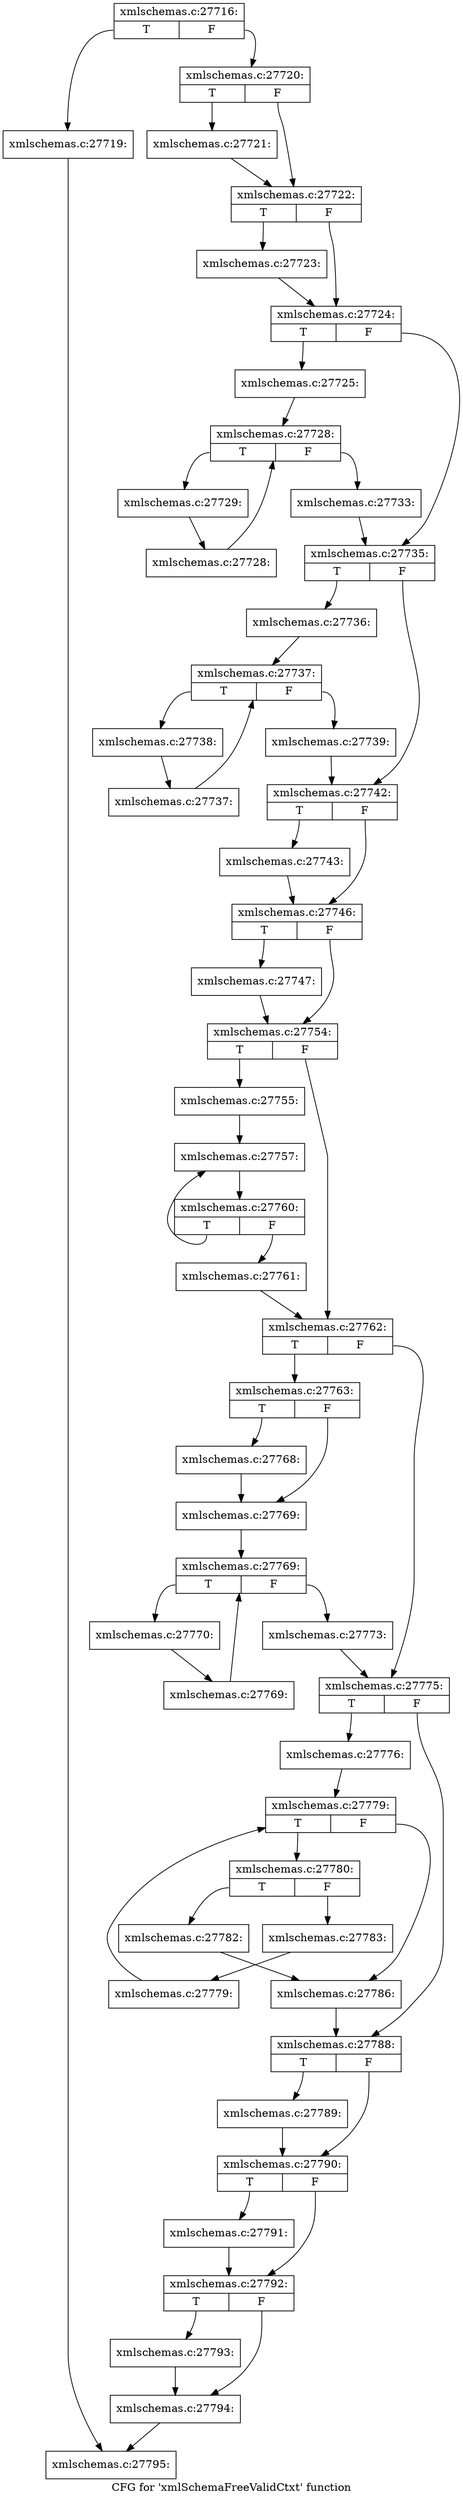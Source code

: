 digraph "CFG for 'xmlSchemaFreeValidCtxt' function" {
	label="CFG for 'xmlSchemaFreeValidCtxt' function";

	Node0x55d025b995e0 [shape=record,label="{xmlschemas.c:27716:|{<s0>T|<s1>F}}"];
	Node0x55d025b995e0:s0 -> Node0x55d025b960b0;
	Node0x55d025b995e0:s1 -> Node0x55d025cee3c0;
	Node0x55d025b960b0 [shape=record,label="{xmlschemas.c:27719:}"];
	Node0x55d025b960b0 -> Node0x55d025b97040;
	Node0x55d025cee3c0 [shape=record,label="{xmlschemas.c:27720:|{<s0>T|<s1>F}}"];
	Node0x55d025cee3c0:s0 -> Node0x55d025d01860;
	Node0x55d025cee3c0:s1 -> Node0x55d025d018b0;
	Node0x55d025d01860 [shape=record,label="{xmlschemas.c:27721:}"];
	Node0x55d025d01860 -> Node0x55d025d018b0;
	Node0x55d025d018b0 [shape=record,label="{xmlschemas.c:27722:|{<s0>T|<s1>F}}"];
	Node0x55d025d018b0:s0 -> Node0x55d025d01ee0;
	Node0x55d025d018b0:s1 -> Node0x55d025d01f30;
	Node0x55d025d01ee0 [shape=record,label="{xmlschemas.c:27723:}"];
	Node0x55d025d01ee0 -> Node0x55d025d01f30;
	Node0x55d025d01f30 [shape=record,label="{xmlschemas.c:27724:|{<s0>T|<s1>F}}"];
	Node0x55d025d01f30:s0 -> Node0x55d025d02560;
	Node0x55d025d01f30:s1 -> Node0x55d025d025b0;
	Node0x55d025d02560 [shape=record,label="{xmlschemas.c:27725:}"];
	Node0x55d025d02560 -> Node0x55d025d03020;
	Node0x55d025d03020 [shape=record,label="{xmlschemas.c:27728:|{<s0>T|<s1>F}}"];
	Node0x55d025d03020:s0 -> Node0x55d025d032a0;
	Node0x55d025d03020:s1 -> Node0x55d025d02e80;
	Node0x55d025d032a0 [shape=record,label="{xmlschemas.c:27729:}"];
	Node0x55d025d032a0 -> Node0x55d025d03210;
	Node0x55d025d03210 [shape=record,label="{xmlschemas.c:27728:}"];
	Node0x55d025d03210 -> Node0x55d025d03020;
	Node0x55d025d02e80 [shape=record,label="{xmlschemas.c:27733:}"];
	Node0x55d025d02e80 -> Node0x55d025d025b0;
	Node0x55d025d025b0 [shape=record,label="{xmlschemas.c:27735:|{<s0>T|<s1>F}}"];
	Node0x55d025d025b0:s0 -> Node0x55d025d04700;
	Node0x55d025d025b0:s1 -> Node0x55d025d04750;
	Node0x55d025d04700 [shape=record,label="{xmlschemas.c:27736:}"];
	Node0x55d025d04700 -> Node0x55d025d05040;
	Node0x55d025d05040 [shape=record,label="{xmlschemas.c:27737:|{<s0>T|<s1>F}}"];
	Node0x55d025d05040:s0 -> Node0x55d025d052c0;
	Node0x55d025d05040:s1 -> Node0x55d025d04ea0;
	Node0x55d025d052c0 [shape=record,label="{xmlschemas.c:27738:}"];
	Node0x55d025d052c0 -> Node0x55d025d05230;
	Node0x55d025d05230 [shape=record,label="{xmlschemas.c:27737:}"];
	Node0x55d025d05230 -> Node0x55d025d05040;
	Node0x55d025d04ea0 [shape=record,label="{xmlschemas.c:27739:}"];
	Node0x55d025d04ea0 -> Node0x55d025d04750;
	Node0x55d025d04750 [shape=record,label="{xmlschemas.c:27742:|{<s0>T|<s1>F}}"];
	Node0x55d025d04750:s0 -> Node0x55d025d070f0;
	Node0x55d025d04750:s1 -> Node0x55d025d07140;
	Node0x55d025d070f0 [shape=record,label="{xmlschemas.c:27743:}"];
	Node0x55d025d070f0 -> Node0x55d025d07140;
	Node0x55d025d07140 [shape=record,label="{xmlschemas.c:27746:|{<s0>T|<s1>F}}"];
	Node0x55d025d07140:s0 -> Node0x55d025d086d0;
	Node0x55d025d07140:s1 -> Node0x55d025d08720;
	Node0x55d025d086d0 [shape=record,label="{xmlschemas.c:27747:}"];
	Node0x55d025d086d0 -> Node0x55d025d08720;
	Node0x55d025d08720 [shape=record,label="{xmlschemas.c:27754:|{<s0>T|<s1>F}}"];
	Node0x55d025d08720:s0 -> Node0x55d025d09160;
	Node0x55d025d08720:s1 -> Node0x55d025d091b0;
	Node0x55d025d09160 [shape=record,label="{xmlschemas.c:27755:}"];
	Node0x55d025d09160 -> Node0x55d025d09d70;
	Node0x55d025d09d70 [shape=record,label="{xmlschemas.c:27757:}"];
	Node0x55d025d09d70 -> Node0x55d025d09d20;
	Node0x55d025d09d20 [shape=record,label="{xmlschemas.c:27760:|{<s0>T|<s1>F}}"];
	Node0x55d025d09d20:s0 -> Node0x55d025d09d70;
	Node0x55d025d09d20:s1 -> Node0x55d025d09cd0;
	Node0x55d025d09cd0 [shape=record,label="{xmlschemas.c:27761:}"];
	Node0x55d025d09cd0 -> Node0x55d025d091b0;
	Node0x55d025d091b0 [shape=record,label="{xmlschemas.c:27762:|{<s0>T|<s1>F}}"];
	Node0x55d025d091b0:s0 -> Node0x55d025d0a970;
	Node0x55d025d091b0:s1 -> Node0x55d025d0a9c0;
	Node0x55d025d0a970 [shape=record,label="{xmlschemas.c:27763:|{<s0>T|<s1>F}}"];
	Node0x55d025d0a970:s0 -> Node0x55d025d0b3e0;
	Node0x55d025d0a970:s1 -> Node0x55d025d0b430;
	Node0x55d025d0b3e0 [shape=record,label="{xmlschemas.c:27768:}"];
	Node0x55d025d0b3e0 -> Node0x55d025d0b430;
	Node0x55d025d0b430 [shape=record,label="{xmlschemas.c:27769:}"];
	Node0x55d025d0b430 -> Node0x55d025d0be20;
	Node0x55d025d0be20 [shape=record,label="{xmlschemas.c:27769:|{<s0>T|<s1>F}}"];
	Node0x55d025d0be20:s0 -> Node0x55d025b93a40;
	Node0x55d025d0be20:s1 -> Node0x55d025d0bd20;
	Node0x55d025b93a40 [shape=record,label="{xmlschemas.c:27770:}"];
	Node0x55d025b93a40 -> Node0x55d025d0b9e0;
	Node0x55d025d0b9e0 [shape=record,label="{xmlschemas.c:27769:}"];
	Node0x55d025d0b9e0 -> Node0x55d025d0be20;
	Node0x55d025d0bd20 [shape=record,label="{xmlschemas.c:27773:}"];
	Node0x55d025d0bd20 -> Node0x55d025d0a9c0;
	Node0x55d025d0a9c0 [shape=record,label="{xmlschemas.c:27775:|{<s0>T|<s1>F}}"];
	Node0x55d025d0a9c0:s0 -> Node0x55d025d0cfc0;
	Node0x55d025d0a9c0:s1 -> Node0x55d025d0d010;
	Node0x55d025d0cfc0 [shape=record,label="{xmlschemas.c:27776:}"];
	Node0x55d025d0cfc0 -> Node0x55d025d0db60;
	Node0x55d025d0db60 [shape=record,label="{xmlschemas.c:27779:|{<s0>T|<s1>F}}"];
	Node0x55d025d0db60:s0 -> Node0x55d025d0dde0;
	Node0x55d025d0db60:s1 -> Node0x55d025d0d9c0;
	Node0x55d025d0dde0 [shape=record,label="{xmlschemas.c:27780:|{<s0>T|<s1>F}}"];
	Node0x55d025d0dde0:s0 -> Node0x55d025d0e690;
	Node0x55d025d0dde0:s1 -> Node0x55d025d0e6e0;
	Node0x55d025d0e690 [shape=record,label="{xmlschemas.c:27782:}"];
	Node0x55d025d0e690 -> Node0x55d025d0d9c0;
	Node0x55d025d0e6e0 [shape=record,label="{xmlschemas.c:27783:}"];
	Node0x55d025d0e6e0 -> Node0x55d025d0dd50;
	Node0x55d025d0dd50 [shape=record,label="{xmlschemas.c:27779:}"];
	Node0x55d025d0dd50 -> Node0x55d025d0db60;
	Node0x55d025d0d9c0 [shape=record,label="{xmlschemas.c:27786:}"];
	Node0x55d025d0d9c0 -> Node0x55d025d0d010;
	Node0x55d025d0d010 [shape=record,label="{xmlschemas.c:27788:|{<s0>T|<s1>F}}"];
	Node0x55d025d0d010:s0 -> Node0x55d025d0fb40;
	Node0x55d025d0d010:s1 -> Node0x55d025d0fb90;
	Node0x55d025d0fb40 [shape=record,label="{xmlschemas.c:27789:}"];
	Node0x55d025d0fb40 -> Node0x55d025d0fb90;
	Node0x55d025d0fb90 [shape=record,label="{xmlschemas.c:27790:|{<s0>T|<s1>F}}"];
	Node0x55d025d0fb90:s0 -> Node0x55d025d10280;
	Node0x55d025d0fb90:s1 -> Node0x55d025d102d0;
	Node0x55d025d10280 [shape=record,label="{xmlschemas.c:27791:}"];
	Node0x55d025d10280 -> Node0x55d025d102d0;
	Node0x55d025d102d0 [shape=record,label="{xmlschemas.c:27792:|{<s0>T|<s1>F}}"];
	Node0x55d025d102d0:s0 -> Node0x55d025d0ef10;
	Node0x55d025d102d0:s1 -> Node0x55d025d0bb20;
	Node0x55d025d0ef10 [shape=record,label="{xmlschemas.c:27793:}"];
	Node0x55d025d0ef10 -> Node0x55d025d0bb20;
	Node0x55d025d0bb20 [shape=record,label="{xmlschemas.c:27794:}"];
	Node0x55d025d0bb20 -> Node0x55d025b97040;
	Node0x55d025b97040 [shape=record,label="{xmlschemas.c:27795:}"];
}
